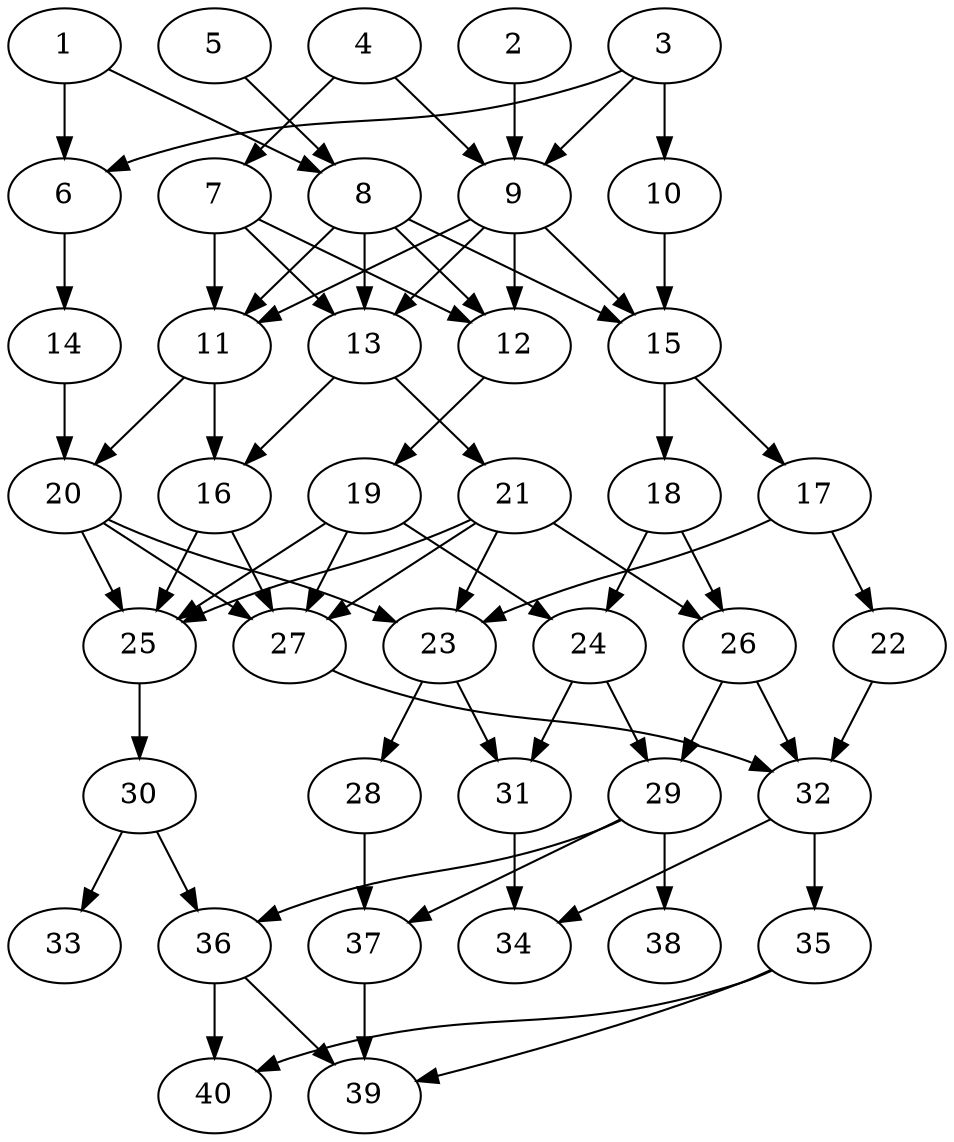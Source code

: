 // DAG automatically generated by daggen at Thu Oct  3 14:06:49 2019
// ./daggen --dot -n 40 --ccr 0.5 --fat 0.5 --regular 0.9 --density 0.6 --mindata 5242880 --maxdata 52428800 
digraph G {
  1 [size="25192448", alpha="0.11", expect_size="12596224"] 
  1 -> 6 [size ="12596224"]
  1 -> 8 [size ="12596224"]
  2 [size="78012416", alpha="0.12", expect_size="39006208"] 
  2 -> 9 [size ="39006208"]
  3 [size="38049792", alpha="0.14", expect_size="19024896"] 
  3 -> 6 [size ="19024896"]
  3 -> 9 [size ="19024896"]
  3 -> 10 [size ="19024896"]
  4 [size="72077312", alpha="0.05", expect_size="36038656"] 
  4 -> 7 [size ="36038656"]
  4 -> 9 [size ="36038656"]
  5 [size="14024704", alpha="0.03", expect_size="7012352"] 
  5 -> 8 [size ="7012352"]
  6 [size="79558656", alpha="0.00", expect_size="39779328"] 
  6 -> 14 [size ="39779328"]
  7 [size="50987008", alpha="0.19", expect_size="25493504"] 
  7 -> 11 [size ="25493504"]
  7 -> 12 [size ="25493504"]
  7 -> 13 [size ="25493504"]
  8 [size="49135616", alpha="0.09", expect_size="24567808"] 
  8 -> 11 [size ="24567808"]
  8 -> 12 [size ="24567808"]
  8 -> 13 [size ="24567808"]
  8 -> 15 [size ="24567808"]
  9 [size="55904256", alpha="0.08", expect_size="27952128"] 
  9 -> 11 [size ="27952128"]
  9 -> 12 [size ="27952128"]
  9 -> 13 [size ="27952128"]
  9 -> 15 [size ="27952128"]
  10 [size="52639744", alpha="0.05", expect_size="26319872"] 
  10 -> 15 [size ="26319872"]
  11 [size="82962432", alpha="0.17", expect_size="41481216"] 
  11 -> 16 [size ="41481216"]
  11 -> 20 [size ="41481216"]
  12 [size="39745536", alpha="0.12", expect_size="19872768"] 
  12 -> 19 [size ="19872768"]
  13 [size="94279680", alpha="0.01", expect_size="47139840"] 
  13 -> 16 [size ="47139840"]
  13 -> 21 [size ="47139840"]
  14 [size="65781760", alpha="0.09", expect_size="32890880"] 
  14 -> 20 [size ="32890880"]
  15 [size="87797760", alpha="0.16", expect_size="43898880"] 
  15 -> 17 [size ="43898880"]
  15 -> 18 [size ="43898880"]
  16 [size="101406720", alpha="0.06", expect_size="50703360"] 
  16 -> 25 [size ="50703360"]
  16 -> 27 [size ="50703360"]
  17 [size="103206912", alpha="0.14", expect_size="51603456"] 
  17 -> 22 [size ="51603456"]
  17 -> 23 [size ="51603456"]
  18 [size="96968704", alpha="0.19", expect_size="48484352"] 
  18 -> 24 [size ="48484352"]
  18 -> 26 [size ="48484352"]
  19 [size="43251712", alpha="0.12", expect_size="21625856"] 
  19 -> 24 [size ="21625856"]
  19 -> 25 [size ="21625856"]
  19 -> 27 [size ="21625856"]
  20 [size="79978496", alpha="0.07", expect_size="39989248"] 
  20 -> 23 [size ="39989248"]
  20 -> 25 [size ="39989248"]
  20 -> 27 [size ="39989248"]
  21 [size="10786816", alpha="0.05", expect_size="5393408"] 
  21 -> 23 [size ="5393408"]
  21 -> 25 [size ="5393408"]
  21 -> 26 [size ="5393408"]
  21 -> 27 [size ="5393408"]
  22 [size="91199488", alpha="0.18", expect_size="45599744"] 
  22 -> 32 [size ="45599744"]
  23 [size="54149120", alpha="0.17", expect_size="27074560"] 
  23 -> 28 [size ="27074560"]
  23 -> 31 [size ="27074560"]
  24 [size="57475072", alpha="0.08", expect_size="28737536"] 
  24 -> 29 [size ="28737536"]
  24 -> 31 [size ="28737536"]
  25 [size="100012032", alpha="0.01", expect_size="50006016"] 
  25 -> 30 [size ="50006016"]
  26 [size="82255872", alpha="0.08", expect_size="41127936"] 
  26 -> 29 [size ="41127936"]
  26 -> 32 [size ="41127936"]
  27 [size="16175104", alpha="0.03", expect_size="8087552"] 
  27 -> 32 [size ="8087552"]
  28 [size="82317312", alpha="0.07", expect_size="41158656"] 
  28 -> 37 [size ="41158656"]
  29 [size="76890112", alpha="0.00", expect_size="38445056"] 
  29 -> 36 [size ="38445056"]
  29 -> 37 [size ="38445056"]
  29 -> 38 [size ="38445056"]
  30 [size="37967872", alpha="0.03", expect_size="18983936"] 
  30 -> 33 [size ="18983936"]
  30 -> 36 [size ="18983936"]
  31 [size="71180288", alpha="0.00", expect_size="35590144"] 
  31 -> 34 [size ="35590144"]
  32 [size="96866304", alpha="0.04", expect_size="48433152"] 
  32 -> 34 [size ="48433152"]
  32 -> 35 [size ="48433152"]
  33 [size="88182784", alpha="0.06", expect_size="44091392"] 
  34 [size="72691712", alpha="0.19", expect_size="36345856"] 
  35 [size="17614848", alpha="0.09", expect_size="8807424"] 
  35 -> 39 [size ="8807424"]
  35 -> 40 [size ="8807424"]
  36 [size="20865024", alpha="0.18", expect_size="10432512"] 
  36 -> 39 [size ="10432512"]
  36 -> 40 [size ="10432512"]
  37 [size="57143296", alpha="0.07", expect_size="28571648"] 
  37 -> 39 [size ="28571648"]
  38 [size="72581120", alpha="0.14", expect_size="36290560"] 
  39 [size="11458560", alpha="0.08", expect_size="5729280"] 
  40 [size="13565952", alpha="0.16", expect_size="6782976"] 
}
